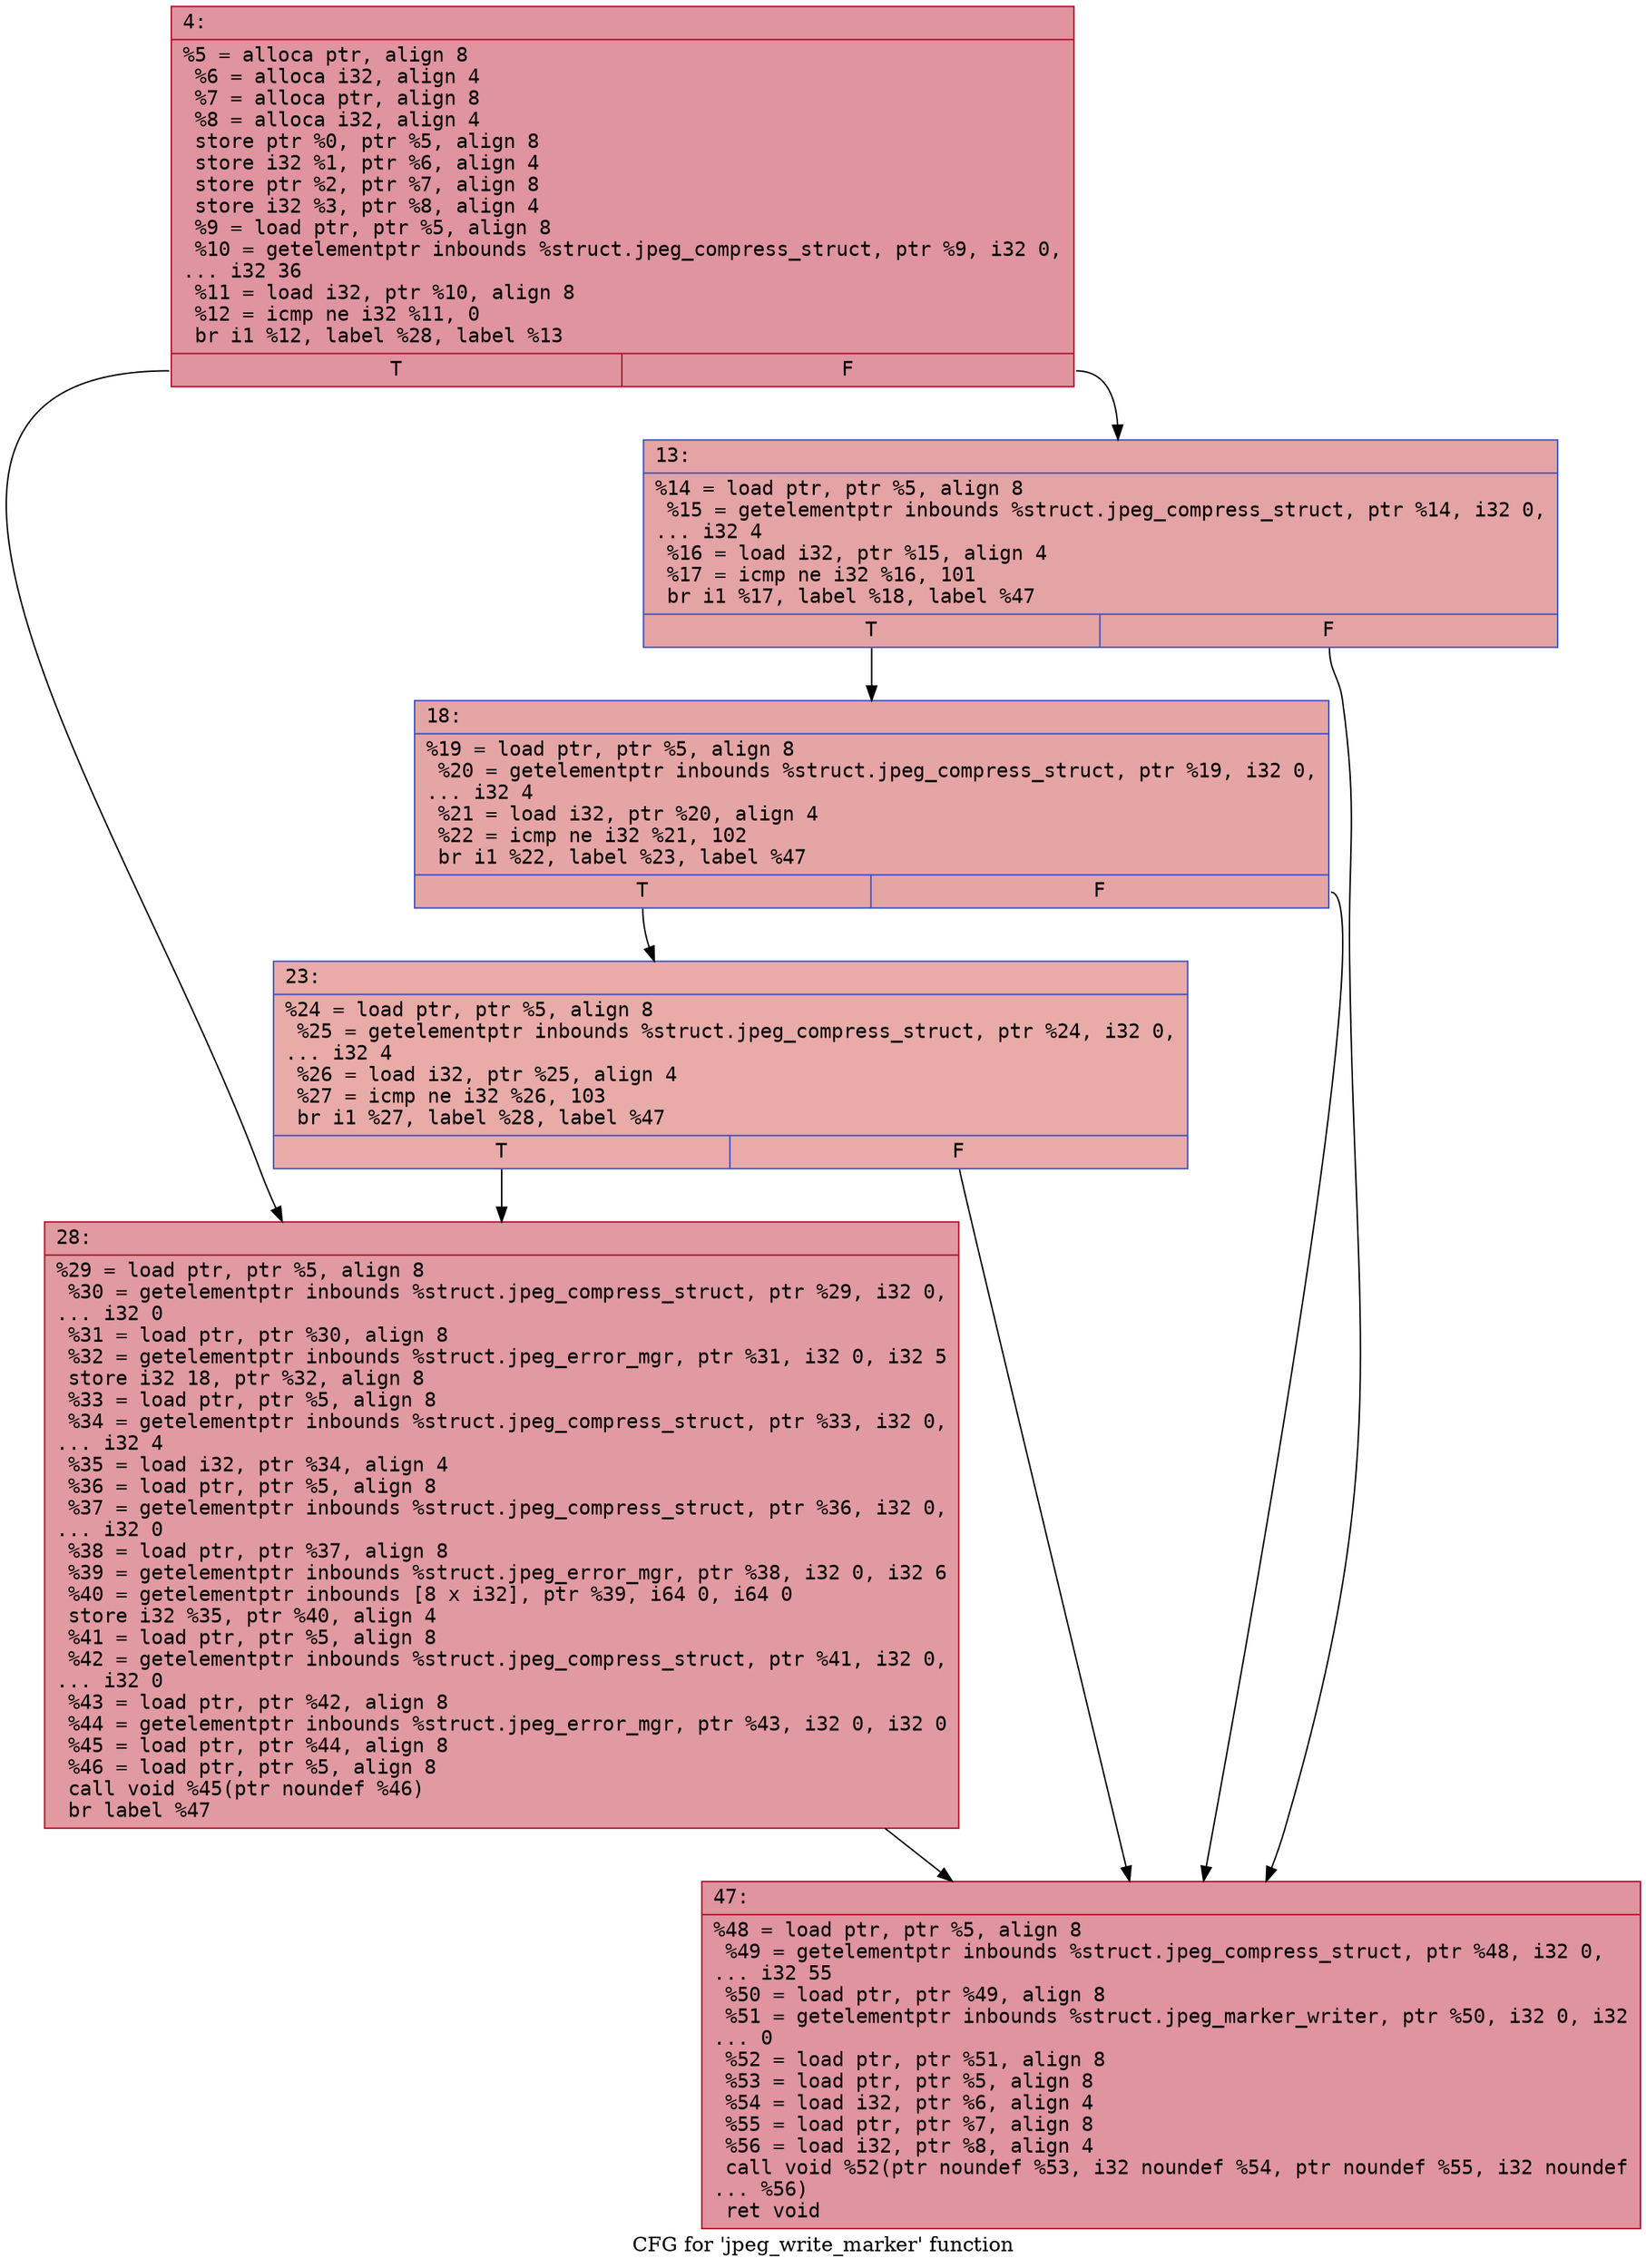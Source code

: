 digraph "CFG for 'jpeg_write_marker' function" {
	label="CFG for 'jpeg_write_marker' function";

	Node0x600001503020 [shape=record,color="#b70d28ff", style=filled, fillcolor="#b70d2870" fontname="Courier",label="{4:\l|  %5 = alloca ptr, align 8\l  %6 = alloca i32, align 4\l  %7 = alloca ptr, align 8\l  %8 = alloca i32, align 4\l  store ptr %0, ptr %5, align 8\l  store i32 %1, ptr %6, align 4\l  store ptr %2, ptr %7, align 8\l  store i32 %3, ptr %8, align 4\l  %9 = load ptr, ptr %5, align 8\l  %10 = getelementptr inbounds %struct.jpeg_compress_struct, ptr %9, i32 0,\l... i32 36\l  %11 = load i32, ptr %10, align 8\l  %12 = icmp ne i32 %11, 0\l  br i1 %12, label %28, label %13\l|{<s0>T|<s1>F}}"];
	Node0x600001503020:s0 -> Node0x600001503160[tooltip="4 -> 28\nProbability 62.50%" ];
	Node0x600001503020:s1 -> Node0x600001503070[tooltip="4 -> 13\nProbability 37.50%" ];
	Node0x600001503070 [shape=record,color="#3d50c3ff", style=filled, fillcolor="#c32e3170" fontname="Courier",label="{13:\l|  %14 = load ptr, ptr %5, align 8\l  %15 = getelementptr inbounds %struct.jpeg_compress_struct, ptr %14, i32 0,\l... i32 4\l  %16 = load i32, ptr %15, align 4\l  %17 = icmp ne i32 %16, 101\l  br i1 %17, label %18, label %47\l|{<s0>T|<s1>F}}"];
	Node0x600001503070:s0 -> Node0x6000015030c0[tooltip="13 -> 18\nProbability 50.00%" ];
	Node0x600001503070:s1 -> Node0x6000015031b0[tooltip="13 -> 47\nProbability 50.00%" ];
	Node0x6000015030c0 [shape=record,color="#3d50c3ff", style=filled, fillcolor="#c5333470" fontname="Courier",label="{18:\l|  %19 = load ptr, ptr %5, align 8\l  %20 = getelementptr inbounds %struct.jpeg_compress_struct, ptr %19, i32 0,\l... i32 4\l  %21 = load i32, ptr %20, align 4\l  %22 = icmp ne i32 %21, 102\l  br i1 %22, label %23, label %47\l|{<s0>T|<s1>F}}"];
	Node0x6000015030c0:s0 -> Node0x600001503110[tooltip="18 -> 23\nProbability 50.00%" ];
	Node0x6000015030c0:s1 -> Node0x6000015031b0[tooltip="18 -> 47\nProbability 50.00%" ];
	Node0x600001503110 [shape=record,color="#3d50c3ff", style=filled, fillcolor="#cc403a70" fontname="Courier",label="{23:\l|  %24 = load ptr, ptr %5, align 8\l  %25 = getelementptr inbounds %struct.jpeg_compress_struct, ptr %24, i32 0,\l... i32 4\l  %26 = load i32, ptr %25, align 4\l  %27 = icmp ne i32 %26, 103\l  br i1 %27, label %28, label %47\l|{<s0>T|<s1>F}}"];
	Node0x600001503110:s0 -> Node0x600001503160[tooltip="23 -> 28\nProbability 50.00%" ];
	Node0x600001503110:s1 -> Node0x6000015031b0[tooltip="23 -> 47\nProbability 50.00%" ];
	Node0x600001503160 [shape=record,color="#b70d28ff", style=filled, fillcolor="#bb1b2c70" fontname="Courier",label="{28:\l|  %29 = load ptr, ptr %5, align 8\l  %30 = getelementptr inbounds %struct.jpeg_compress_struct, ptr %29, i32 0,\l... i32 0\l  %31 = load ptr, ptr %30, align 8\l  %32 = getelementptr inbounds %struct.jpeg_error_mgr, ptr %31, i32 0, i32 5\l  store i32 18, ptr %32, align 8\l  %33 = load ptr, ptr %5, align 8\l  %34 = getelementptr inbounds %struct.jpeg_compress_struct, ptr %33, i32 0,\l... i32 4\l  %35 = load i32, ptr %34, align 4\l  %36 = load ptr, ptr %5, align 8\l  %37 = getelementptr inbounds %struct.jpeg_compress_struct, ptr %36, i32 0,\l... i32 0\l  %38 = load ptr, ptr %37, align 8\l  %39 = getelementptr inbounds %struct.jpeg_error_mgr, ptr %38, i32 0, i32 6\l  %40 = getelementptr inbounds [8 x i32], ptr %39, i64 0, i64 0\l  store i32 %35, ptr %40, align 4\l  %41 = load ptr, ptr %5, align 8\l  %42 = getelementptr inbounds %struct.jpeg_compress_struct, ptr %41, i32 0,\l... i32 0\l  %43 = load ptr, ptr %42, align 8\l  %44 = getelementptr inbounds %struct.jpeg_error_mgr, ptr %43, i32 0, i32 0\l  %45 = load ptr, ptr %44, align 8\l  %46 = load ptr, ptr %5, align 8\l  call void %45(ptr noundef %46)\l  br label %47\l}"];
	Node0x600001503160 -> Node0x6000015031b0[tooltip="28 -> 47\nProbability 100.00%" ];
	Node0x6000015031b0 [shape=record,color="#b70d28ff", style=filled, fillcolor="#b70d2870" fontname="Courier",label="{47:\l|  %48 = load ptr, ptr %5, align 8\l  %49 = getelementptr inbounds %struct.jpeg_compress_struct, ptr %48, i32 0,\l... i32 55\l  %50 = load ptr, ptr %49, align 8\l  %51 = getelementptr inbounds %struct.jpeg_marker_writer, ptr %50, i32 0, i32\l... 0\l  %52 = load ptr, ptr %51, align 8\l  %53 = load ptr, ptr %5, align 8\l  %54 = load i32, ptr %6, align 4\l  %55 = load ptr, ptr %7, align 8\l  %56 = load i32, ptr %8, align 4\l  call void %52(ptr noundef %53, i32 noundef %54, ptr noundef %55, i32 noundef\l... %56)\l  ret void\l}"];
}

